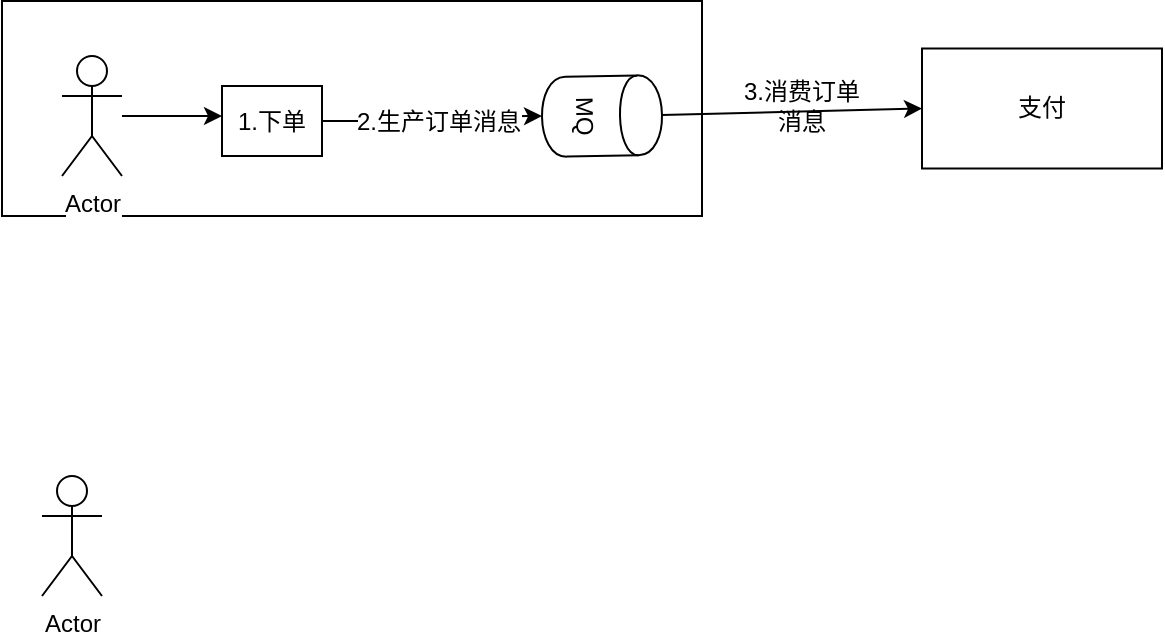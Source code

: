 <mxfile version="12.5.8" type="github"><diagram id="nU-jX8S_Qbo4gCqpRLWB" name="Page-1"><mxGraphModel dx="686" dy="488" grid="1" gridSize="10" guides="1" tooltips="1" connect="1" arrows="1" fold="1" page="1" pageScale="1" pageWidth="827" pageHeight="1169" math="0" shadow="0"><root><mxCell id="0"/><mxCell id="1" parent="0"/><mxCell id="aEs-0s_EqAJ1UDuRnKuv-1" value="" style="rounded=0;whiteSpace=wrap;html=1;shadow=0;" vertex="1" parent="1"><mxGeometry x="210" y="152.5" width="350" height="107.5" as="geometry"/></mxCell><mxCell id="aEs-0s_EqAJ1UDuRnKuv-7" value="" style="edgeStyle=orthogonalEdgeStyle;rounded=0;orthogonalLoop=1;jettySize=auto;html=1;" edge="1" parent="1" source="aEs-0s_EqAJ1UDuRnKuv-2"><mxGeometry relative="1" as="geometry"><mxPoint x="320" y="210" as="targetPoint"/></mxGeometry></mxCell><mxCell id="aEs-0s_EqAJ1UDuRnKuv-2" value="Actor" style="shape=umlActor;verticalLabelPosition=bottom;labelBackgroundColor=#ffffff;verticalAlign=top;html=1;outlineConnect=0;shadow=0;" vertex="1" parent="1"><mxGeometry x="240" y="180" width="30" height="60" as="geometry"/></mxCell><mxCell id="aEs-0s_EqAJ1UDuRnKuv-3" value="Actor" style="shape=umlActor;verticalLabelPosition=bottom;labelBackgroundColor=#ffffff;verticalAlign=top;html=1;outlineConnect=0;shadow=0;" vertex="1" parent="1"><mxGeometry x="230" y="390" width="30" height="60" as="geometry"/></mxCell><mxCell id="aEs-0s_EqAJ1UDuRnKuv-10" value="" style="edgeStyle=orthogonalEdgeStyle;rounded=0;orthogonalLoop=1;jettySize=auto;html=1;" edge="1" parent="1" source="aEs-0s_EqAJ1UDuRnKuv-8"><mxGeometry relative="1" as="geometry"><mxPoint x="480" y="210" as="targetPoint"/></mxGeometry></mxCell><mxCell id="aEs-0s_EqAJ1UDuRnKuv-11" value="2.生产订单消息" style="text;html=1;align=center;verticalAlign=middle;resizable=0;points=[];labelBackgroundColor=#ffffff;" vertex="1" connectable="0" parent="aEs-0s_EqAJ1UDuRnKuv-10"><mxGeometry x="-0.28" y="3" relative="1" as="geometry"><mxPoint x="17" y="3" as="offset"/></mxGeometry></mxCell><mxCell id="aEs-0s_EqAJ1UDuRnKuv-8" value="1.下单" style="rounded=0;whiteSpace=wrap;html=1;shadow=0;" vertex="1" parent="1"><mxGeometry x="320" y="195" width="50" height="35" as="geometry"/></mxCell><mxCell id="aEs-0s_EqAJ1UDuRnKuv-12" value="MQ" style="shape=cylinder;whiteSpace=wrap;html=1;boundedLbl=1;backgroundOutline=1;shadow=0;rotation=89;" vertex="1" parent="1"><mxGeometry x="490" y="180" width="40" height="60" as="geometry"/></mxCell><mxCell id="aEs-0s_EqAJ1UDuRnKuv-13" value="支付" style="rounded=0;whiteSpace=wrap;html=1;shadow=0;" vertex="1" parent="1"><mxGeometry x="670" y="176.25" width="120" height="60" as="geometry"/></mxCell><mxCell id="aEs-0s_EqAJ1UDuRnKuv-14" value="" style="endArrow=classic;html=1;exitX=0.5;exitY=0;exitDx=0;exitDy=0;entryX=0;entryY=0.5;entryDx=0;entryDy=0;" edge="1" parent="1" source="aEs-0s_EqAJ1UDuRnKuv-12" target="aEs-0s_EqAJ1UDuRnKuv-13"><mxGeometry width="50" height="50" relative="1" as="geometry"><mxPoint x="280" y="540" as="sourcePoint"/><mxPoint x="330" y="490" as="targetPoint"/></mxGeometry></mxCell><mxCell id="aEs-0s_EqAJ1UDuRnKuv-15" value="3.消费订单消息" style="text;html=1;strokeColor=none;fillColor=none;align=center;verticalAlign=middle;whiteSpace=wrap;rounded=0;shadow=0;" vertex="1" parent="1"><mxGeometry x="580" y="195" width="60" height="20" as="geometry"/></mxCell></root></mxGraphModel></diagram></mxfile>